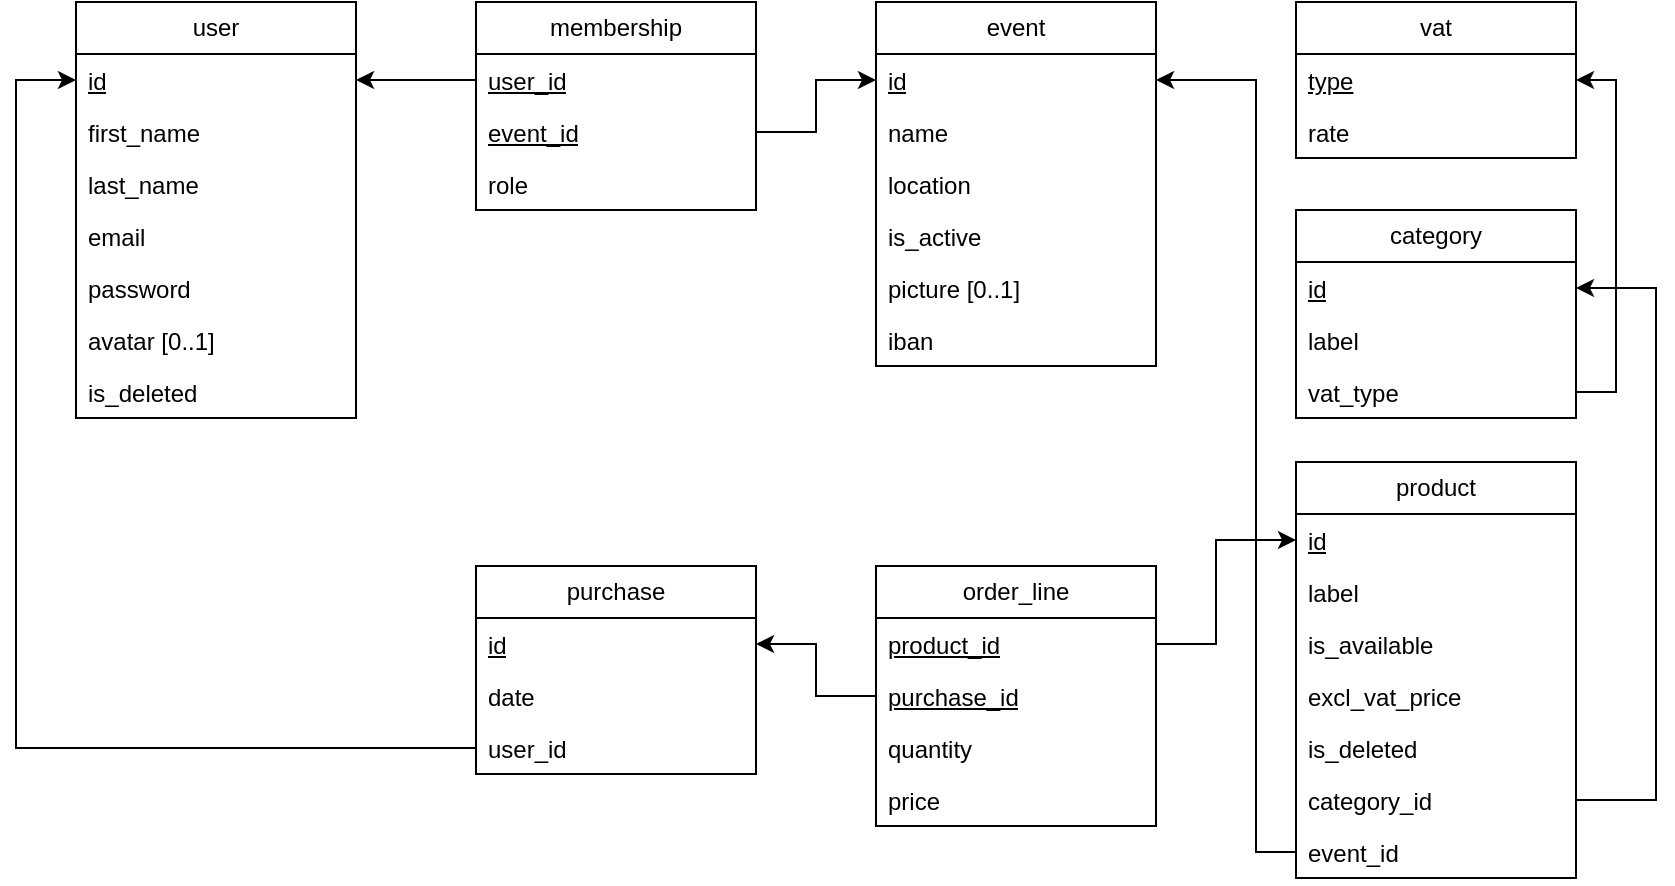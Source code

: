 <mxfile version="28.2.5">
  <diagram name="Page-1" id="-NmXeX2zB9LZw_R7Nh8v">
    <mxGraphModel dx="847" dy="588" grid="1" gridSize="10" guides="1" tooltips="1" connect="1" arrows="1" fold="1" page="1" pageScale="1" pageWidth="850" pageHeight="1100" math="0" shadow="0">
      <root>
        <mxCell id="0" />
        <mxCell id="1" parent="0" />
        <mxCell id="fDFG5wrpPBn4K7znVdC_-2" value="user" style="swimlane;fontStyle=0;childLayout=stackLayout;horizontal=1;startSize=26;fillColor=none;horizontalStack=0;resizeParent=1;resizeParentMax=0;resizeLast=0;collapsible=1;marginBottom=0;whiteSpace=wrap;html=1;" parent="1" vertex="1">
          <mxGeometry x="40" y="190" width="140" height="208" as="geometry" />
        </mxCell>
        <mxCell id="fDFG5wrpPBn4K7znVdC_-3" value="id" style="text;strokeColor=none;fillColor=none;align=left;verticalAlign=top;spacingLeft=4;spacingRight=4;overflow=hidden;rotatable=0;points=[[0,0.5],[1,0.5]];portConstraint=eastwest;whiteSpace=wrap;html=1;fontStyle=4" parent="fDFG5wrpPBn4K7znVdC_-2" vertex="1">
          <mxGeometry y="26" width="140" height="26" as="geometry" />
        </mxCell>
        <mxCell id="fDFG5wrpPBn4K7znVdC_-4" value="first_name" style="text;strokeColor=none;fillColor=none;align=left;verticalAlign=top;spacingLeft=4;spacingRight=4;overflow=hidden;rotatable=0;points=[[0,0.5],[1,0.5]];portConstraint=eastwest;whiteSpace=wrap;html=1;" parent="fDFG5wrpPBn4K7znVdC_-2" vertex="1">
          <mxGeometry y="52" width="140" height="26" as="geometry" />
        </mxCell>
        <mxCell id="fDFG5wrpPBn4K7znVdC_-5" value="last_name" style="text;strokeColor=none;fillColor=none;align=left;verticalAlign=top;spacingLeft=4;spacingRight=4;overflow=hidden;rotatable=0;points=[[0,0.5],[1,0.5]];portConstraint=eastwest;whiteSpace=wrap;html=1;" parent="fDFG5wrpPBn4K7znVdC_-2" vertex="1">
          <mxGeometry y="78" width="140" height="26" as="geometry" />
        </mxCell>
        <mxCell id="fDFG5wrpPBn4K7znVdC_-6" value="email" style="text;strokeColor=none;fillColor=none;align=left;verticalAlign=top;spacingLeft=4;spacingRight=4;overflow=hidden;rotatable=0;points=[[0,0.5],[1,0.5]];portConstraint=eastwest;whiteSpace=wrap;html=1;" parent="fDFG5wrpPBn4K7znVdC_-2" vertex="1">
          <mxGeometry y="104" width="140" height="26" as="geometry" />
        </mxCell>
        <mxCell id="fDFG5wrpPBn4K7znVdC_-8" value="password" style="text;strokeColor=none;fillColor=none;align=left;verticalAlign=top;spacingLeft=4;spacingRight=4;overflow=hidden;rotatable=0;points=[[0,0.5],[1,0.5]];portConstraint=eastwest;whiteSpace=wrap;html=1;" parent="fDFG5wrpPBn4K7znVdC_-2" vertex="1">
          <mxGeometry y="130" width="140" height="26" as="geometry" />
        </mxCell>
        <mxCell id="fDFG5wrpPBn4K7znVdC_-63" value="avatar [0..1]" style="text;strokeColor=none;fillColor=none;align=left;verticalAlign=top;spacingLeft=4;spacingRight=4;overflow=hidden;rotatable=0;points=[[0,0.5],[1,0.5]];portConstraint=eastwest;whiteSpace=wrap;html=1;" parent="fDFG5wrpPBn4K7znVdC_-2" vertex="1">
          <mxGeometry y="156" width="140" height="26" as="geometry" />
        </mxCell>
        <mxCell id="D7nFpXn1GkuAeP-L_vqH-1" value="is_deleted" style="text;strokeColor=none;fillColor=none;align=left;verticalAlign=top;spacingLeft=4;spacingRight=4;overflow=hidden;rotatable=0;points=[[0,0.5],[1,0.5]];portConstraint=eastwest;whiteSpace=wrap;html=1;" parent="fDFG5wrpPBn4K7znVdC_-2" vertex="1">
          <mxGeometry y="182" width="140" height="26" as="geometry" />
        </mxCell>
        <mxCell id="fDFG5wrpPBn4K7znVdC_-21" value="event" style="swimlane;fontStyle=0;childLayout=stackLayout;horizontal=1;startSize=26;fillColor=none;horizontalStack=0;resizeParent=1;resizeParentMax=0;resizeLast=0;collapsible=1;marginBottom=0;whiteSpace=wrap;html=1;" parent="1" vertex="1">
          <mxGeometry x="440" y="190" width="140" height="182" as="geometry" />
        </mxCell>
        <mxCell id="fDFG5wrpPBn4K7znVdC_-22" value="id" style="text;strokeColor=none;fillColor=none;align=left;verticalAlign=top;spacingLeft=4;spacingRight=4;overflow=hidden;rotatable=0;points=[[0,0.5],[1,0.5]];portConstraint=eastwest;whiteSpace=wrap;html=1;fontStyle=4" parent="fDFG5wrpPBn4K7znVdC_-21" vertex="1">
          <mxGeometry y="26" width="140" height="26" as="geometry" />
        </mxCell>
        <mxCell id="fDFG5wrpPBn4K7znVdC_-42" value="name" style="text;strokeColor=none;fillColor=none;align=left;verticalAlign=top;spacingLeft=4;spacingRight=4;overflow=hidden;rotatable=0;points=[[0,0.5],[1,0.5]];portConstraint=eastwest;whiteSpace=wrap;html=1;" parent="fDFG5wrpPBn4K7znVdC_-21" vertex="1">
          <mxGeometry y="52" width="140" height="26" as="geometry" />
        </mxCell>
        <mxCell id="fDFG5wrpPBn4K7znVdC_-43" value="location" style="text;strokeColor=none;fillColor=none;align=left;verticalAlign=top;spacingLeft=4;spacingRight=4;overflow=hidden;rotatable=0;points=[[0,0.5],[1,0.5]];portConstraint=eastwest;whiteSpace=wrap;html=1;" parent="fDFG5wrpPBn4K7znVdC_-21" vertex="1">
          <mxGeometry y="78" width="140" height="26" as="geometry" />
        </mxCell>
        <mxCell id="fDFG5wrpPBn4K7znVdC_-44" value="is_active" style="text;strokeColor=none;fillColor=none;align=left;verticalAlign=top;spacingLeft=4;spacingRight=4;overflow=hidden;rotatable=0;points=[[0,0.5],[1,0.5]];portConstraint=eastwest;whiteSpace=wrap;html=1;" parent="fDFG5wrpPBn4K7znVdC_-21" vertex="1">
          <mxGeometry y="104" width="140" height="26" as="geometry" />
        </mxCell>
        <mxCell id="fDFG5wrpPBn4K7znVdC_-69" value="picture [0..1]" style="text;strokeColor=none;fillColor=none;align=left;verticalAlign=top;spacingLeft=4;spacingRight=4;overflow=hidden;rotatable=0;points=[[0,0.5],[1,0.5]];portConstraint=eastwest;whiteSpace=wrap;html=1;" parent="fDFG5wrpPBn4K7znVdC_-21" vertex="1">
          <mxGeometry y="130" width="140" height="26" as="geometry" />
        </mxCell>
        <mxCell id="mJRbUseoItTlyPK5sgMh-3" value="iban" style="text;strokeColor=none;fillColor=none;align=left;verticalAlign=top;spacingLeft=4;spacingRight=4;overflow=hidden;rotatable=0;points=[[0,0.5],[1,0.5]];portConstraint=eastwest;whiteSpace=wrap;html=1;" vertex="1" parent="fDFG5wrpPBn4K7znVdC_-21">
          <mxGeometry y="156" width="140" height="26" as="geometry" />
        </mxCell>
        <mxCell id="fDFG5wrpPBn4K7znVdC_-25" value="purchase" style="swimlane;fontStyle=0;childLayout=stackLayout;horizontal=1;startSize=26;fillColor=none;horizontalStack=0;resizeParent=1;resizeParentMax=0;resizeLast=0;collapsible=1;marginBottom=0;whiteSpace=wrap;html=1;" parent="1" vertex="1">
          <mxGeometry x="240" y="472" width="140" height="104" as="geometry" />
        </mxCell>
        <mxCell id="fDFG5wrpPBn4K7znVdC_-26" value="id" style="text;strokeColor=none;fillColor=none;align=left;verticalAlign=top;spacingLeft=4;spacingRight=4;overflow=hidden;rotatable=0;points=[[0,0.5],[1,0.5]];portConstraint=eastwest;whiteSpace=wrap;html=1;fontStyle=4" parent="fDFG5wrpPBn4K7znVdC_-25" vertex="1">
          <mxGeometry y="26" width="140" height="26" as="geometry" />
        </mxCell>
        <mxCell id="fDFG5wrpPBn4K7znVdC_-65" value="date" style="text;strokeColor=none;fillColor=none;align=left;verticalAlign=top;spacingLeft=4;spacingRight=4;overflow=hidden;rotatable=0;points=[[0,0.5],[1,0.5]];portConstraint=eastwest;whiteSpace=wrap;html=1;" parent="fDFG5wrpPBn4K7znVdC_-25" vertex="1">
          <mxGeometry y="52" width="140" height="26" as="geometry" />
        </mxCell>
        <mxCell id="y2hwcqa91ADn_D7dQQcH-7" value="user_id" style="text;strokeColor=none;fillColor=none;align=left;verticalAlign=top;spacingLeft=4;spacingRight=4;overflow=hidden;rotatable=0;points=[[0,0.5],[1,0.5]];portConstraint=eastwest;whiteSpace=wrap;html=1;" parent="fDFG5wrpPBn4K7znVdC_-25" vertex="1">
          <mxGeometry y="78" width="140" height="26" as="geometry" />
        </mxCell>
        <mxCell id="fDFG5wrpPBn4K7znVdC_-27" value="product" style="swimlane;fontStyle=0;childLayout=stackLayout;horizontal=1;startSize=26;fillColor=none;horizontalStack=0;resizeParent=1;resizeParentMax=0;resizeLast=0;collapsible=1;marginBottom=0;whiteSpace=wrap;html=1;" parent="1" vertex="1">
          <mxGeometry x="650" y="420" width="140" height="208" as="geometry" />
        </mxCell>
        <mxCell id="fDFG5wrpPBn4K7znVdC_-28" value="id" style="text;strokeColor=none;fillColor=none;align=left;verticalAlign=top;spacingLeft=4;spacingRight=4;overflow=hidden;rotatable=0;points=[[0,0.5],[1,0.5]];portConstraint=eastwest;whiteSpace=wrap;html=1;fontStyle=4" parent="fDFG5wrpPBn4K7znVdC_-27" vertex="1">
          <mxGeometry y="26" width="140" height="26" as="geometry" />
        </mxCell>
        <mxCell id="fDFG5wrpPBn4K7znVdC_-47" value="label" style="text;strokeColor=none;fillColor=none;align=left;verticalAlign=top;spacingLeft=4;spacingRight=4;overflow=hidden;rotatable=0;points=[[0,0.5],[1,0.5]];portConstraint=eastwest;whiteSpace=wrap;html=1;" parent="fDFG5wrpPBn4K7znVdC_-27" vertex="1">
          <mxGeometry y="52" width="140" height="26" as="geometry" />
        </mxCell>
        <mxCell id="fDFG5wrpPBn4K7znVdC_-48" value="is_available" style="text;strokeColor=none;fillColor=none;align=left;verticalAlign=top;spacingLeft=4;spacingRight=4;overflow=hidden;rotatable=0;points=[[0,0.5],[1,0.5]];portConstraint=eastwest;whiteSpace=wrap;html=1;" parent="fDFG5wrpPBn4K7znVdC_-27" vertex="1">
          <mxGeometry y="78" width="140" height="26" as="geometry" />
        </mxCell>
        <mxCell id="fDFG5wrpPBn4K7znVdC_-49" value="excl_vat_price" style="text;strokeColor=none;fillColor=none;align=left;verticalAlign=top;spacingLeft=4;spacingRight=4;overflow=hidden;rotatable=0;points=[[0,0.5],[1,0.5]];portConstraint=eastwest;whiteSpace=wrap;html=1;" parent="fDFG5wrpPBn4K7znVdC_-27" vertex="1">
          <mxGeometry y="104" width="140" height="26" as="geometry" />
        </mxCell>
        <mxCell id="fDFG5wrpPBn4K7znVdC_-62" value="is_deleted" style="text;strokeColor=none;fillColor=none;align=left;verticalAlign=top;spacingLeft=4;spacingRight=4;overflow=hidden;rotatable=0;points=[[0,0.5],[1,0.5]];portConstraint=eastwest;whiteSpace=wrap;html=1;" parent="fDFG5wrpPBn4K7znVdC_-27" vertex="1">
          <mxGeometry y="130" width="140" height="26" as="geometry" />
        </mxCell>
        <mxCell id="y2hwcqa91ADn_D7dQQcH-17" value="category_id" style="text;strokeColor=none;fillColor=none;align=left;verticalAlign=top;spacingLeft=4;spacingRight=4;overflow=hidden;rotatable=0;points=[[0,0.5],[1,0.5]];portConstraint=eastwest;whiteSpace=wrap;html=1;" parent="fDFG5wrpPBn4K7znVdC_-27" vertex="1">
          <mxGeometry y="156" width="140" height="26" as="geometry" />
        </mxCell>
        <mxCell id="y2hwcqa91ADn_D7dQQcH-18" value="event_id" style="text;strokeColor=none;fillColor=none;align=left;verticalAlign=top;spacingLeft=4;spacingRight=4;overflow=hidden;rotatable=0;points=[[0,0.5],[1,0.5]];portConstraint=eastwest;whiteSpace=wrap;html=1;" parent="fDFG5wrpPBn4K7znVdC_-27" vertex="1">
          <mxGeometry y="182" width="140" height="26" as="geometry" />
        </mxCell>
        <mxCell id="fDFG5wrpPBn4K7znVdC_-31" value="category" style="swimlane;fontStyle=0;childLayout=stackLayout;horizontal=1;startSize=26;fillColor=none;horizontalStack=0;resizeParent=1;resizeParentMax=0;resizeLast=0;collapsible=1;marginBottom=0;whiteSpace=wrap;html=1;" parent="1" vertex="1">
          <mxGeometry x="650" y="294" width="140" height="104" as="geometry" />
        </mxCell>
        <mxCell id="fDFG5wrpPBn4K7znVdC_-32" value="id" style="text;strokeColor=none;fillColor=none;align=left;verticalAlign=top;spacingLeft=4;spacingRight=4;overflow=hidden;rotatable=0;points=[[0,0.5],[1,0.5]];portConstraint=eastwest;whiteSpace=wrap;html=1;fontStyle=4" parent="fDFG5wrpPBn4K7znVdC_-31" vertex="1">
          <mxGeometry y="26" width="140" height="26" as="geometry" />
        </mxCell>
        <mxCell id="fDFG5wrpPBn4K7znVdC_-46" value="label" style="text;strokeColor=none;fillColor=none;align=left;verticalAlign=top;spacingLeft=4;spacingRight=4;overflow=hidden;rotatable=0;points=[[0,0.5],[1,0.5]];portConstraint=eastwest;whiteSpace=wrap;html=1;" parent="fDFG5wrpPBn4K7znVdC_-31" vertex="1">
          <mxGeometry y="52" width="140" height="26" as="geometry" />
        </mxCell>
        <mxCell id="y2hwcqa91ADn_D7dQQcH-22" value="vat_type" style="text;strokeColor=none;fillColor=none;align=left;verticalAlign=top;spacingLeft=4;spacingRight=4;overflow=hidden;rotatable=0;points=[[0,0.5],[1,0.5]];portConstraint=eastwest;whiteSpace=wrap;html=1;" parent="fDFG5wrpPBn4K7znVdC_-31" vertex="1">
          <mxGeometry y="78" width="140" height="26" as="geometry" />
        </mxCell>
        <mxCell id="fDFG5wrpPBn4K7znVdC_-33" value="vat" style="swimlane;fontStyle=0;childLayout=stackLayout;horizontal=1;startSize=26;fillColor=none;horizontalStack=0;resizeParent=1;resizeParentMax=0;resizeLast=0;collapsible=1;marginBottom=0;whiteSpace=wrap;html=1;" parent="1" vertex="1">
          <mxGeometry x="650" y="190" width="140" height="78" as="geometry" />
        </mxCell>
        <mxCell id="fDFG5wrpPBn4K7znVdC_-34" value="type" style="text;strokeColor=none;fillColor=none;align=left;verticalAlign=top;spacingLeft=4;spacingRight=4;overflow=hidden;rotatable=0;points=[[0,0.5],[1,0.5]];portConstraint=eastwest;whiteSpace=wrap;html=1;fontStyle=4" parent="fDFG5wrpPBn4K7znVdC_-33" vertex="1">
          <mxGeometry y="26" width="140" height="26" as="geometry" />
        </mxCell>
        <mxCell id="fDFG5wrpPBn4K7znVdC_-45" value="rate" style="text;strokeColor=none;fillColor=none;align=left;verticalAlign=top;spacingLeft=4;spacingRight=4;overflow=hidden;rotatable=0;points=[[0,0.5],[1,0.5]];portConstraint=eastwest;whiteSpace=wrap;html=1;" parent="fDFG5wrpPBn4K7znVdC_-33" vertex="1">
          <mxGeometry y="52" width="140" height="26" as="geometry" />
        </mxCell>
        <mxCell id="y2hwcqa91ADn_D7dQQcH-5" style="edgeStyle=orthogonalEdgeStyle;rounded=0;orthogonalLoop=1;jettySize=auto;html=1;exitX=0;exitY=0.5;exitDx=0;exitDy=0;entryX=1;entryY=0.5;entryDx=0;entryDy=0;" parent="1" source="y2hwcqa91ADn_D7dQQcH-1" target="fDFG5wrpPBn4K7znVdC_-3" edge="1">
          <mxGeometry relative="1" as="geometry" />
        </mxCell>
        <mxCell id="y2hwcqa91ADn_D7dQQcH-6" style="edgeStyle=orthogonalEdgeStyle;rounded=0;orthogonalLoop=1;jettySize=auto;html=1;exitX=1;exitY=0.5;exitDx=0;exitDy=0;entryX=0;entryY=0.5;entryDx=0;entryDy=0;" parent="1" source="y2hwcqa91ADn_D7dQQcH-2" target="fDFG5wrpPBn4K7znVdC_-22" edge="1">
          <mxGeometry relative="1" as="geometry" />
        </mxCell>
        <mxCell id="fDFG5wrpPBn4K7znVdC_-14" value="membership" style="swimlane;fontStyle=0;childLayout=stackLayout;horizontal=1;startSize=26;fillColor=none;horizontalStack=0;resizeParent=1;resizeParentMax=0;resizeLast=0;collapsible=1;marginBottom=0;whiteSpace=wrap;html=1;" parent="1" vertex="1">
          <mxGeometry x="240" y="190" width="140" height="104" as="geometry" />
        </mxCell>
        <mxCell id="y2hwcqa91ADn_D7dQQcH-1" value="user_id" style="text;strokeColor=none;fillColor=none;align=left;verticalAlign=top;spacingLeft=4;spacingRight=4;overflow=hidden;rotatable=0;points=[[0,0.5],[1,0.5]];portConstraint=eastwest;whiteSpace=wrap;html=1;fontStyle=4" parent="fDFG5wrpPBn4K7znVdC_-14" vertex="1">
          <mxGeometry y="26" width="140" height="26" as="geometry" />
        </mxCell>
        <mxCell id="y2hwcqa91ADn_D7dQQcH-2" value="event_id" style="text;strokeColor=none;fillColor=none;align=left;verticalAlign=top;spacingLeft=4;spacingRight=4;overflow=hidden;rotatable=0;points=[[0,0.5],[1,0.5]];portConstraint=eastwest;whiteSpace=wrap;html=1;fontStyle=4" parent="fDFG5wrpPBn4K7znVdC_-14" vertex="1">
          <mxGeometry y="52" width="140" height="26" as="geometry" />
        </mxCell>
        <mxCell id="fDFG5wrpPBn4K7znVdC_-20" value="role" style="text;strokeColor=none;fillColor=none;align=left;verticalAlign=top;spacingLeft=4;spacingRight=4;overflow=hidden;rotatable=0;points=[[0,0.5],[1,0.5]];portConstraint=eastwest;whiteSpace=wrap;html=1;fontStyle=0" parent="fDFG5wrpPBn4K7znVdC_-14" vertex="1">
          <mxGeometry y="78" width="140" height="26" as="geometry" />
        </mxCell>
        <mxCell id="y2hwcqa91ADn_D7dQQcH-8" style="edgeStyle=orthogonalEdgeStyle;rounded=0;orthogonalLoop=1;jettySize=auto;html=1;exitX=0;exitY=0.5;exitDx=0;exitDy=0;entryX=0;entryY=0.5;entryDx=0;entryDy=0;" parent="1" source="y2hwcqa91ADn_D7dQQcH-7" target="fDFG5wrpPBn4K7znVdC_-3" edge="1">
          <mxGeometry relative="1" as="geometry">
            <Array as="points">
              <mxPoint x="10" y="563" />
              <mxPoint x="10" y="229" />
            </Array>
          </mxGeometry>
        </mxCell>
        <mxCell id="y2hwcqa91ADn_D7dQQcH-15" style="edgeStyle=orthogonalEdgeStyle;rounded=0;orthogonalLoop=1;jettySize=auto;html=1;exitX=0;exitY=0.5;exitDx=0;exitDy=0;entryX=1;entryY=0.5;entryDx=0;entryDy=0;" parent="1" source="y2hwcqa91ADn_D7dQQcH-12" target="fDFG5wrpPBn4K7znVdC_-26" edge="1">
          <mxGeometry relative="1" as="geometry" />
        </mxCell>
        <mxCell id="y2hwcqa91ADn_D7dQQcH-16" style="edgeStyle=orthogonalEdgeStyle;rounded=0;orthogonalLoop=1;jettySize=auto;html=1;exitX=1;exitY=0.5;exitDx=0;exitDy=0;entryX=0;entryY=0.5;entryDx=0;entryDy=0;" parent="1" source="y2hwcqa91ADn_D7dQQcH-13" target="fDFG5wrpPBn4K7znVdC_-28" edge="1">
          <mxGeometry relative="1" as="geometry">
            <Array as="points">
              <mxPoint x="610" y="511" />
              <mxPoint x="610" y="459" />
            </Array>
          </mxGeometry>
        </mxCell>
        <mxCell id="y2hwcqa91ADn_D7dQQcH-20" style="edgeStyle=orthogonalEdgeStyle;rounded=0;orthogonalLoop=1;jettySize=auto;html=1;exitX=0;exitY=0.5;exitDx=0;exitDy=0;entryX=1;entryY=0.5;entryDx=0;entryDy=0;" parent="1" source="y2hwcqa91ADn_D7dQQcH-18" target="fDFG5wrpPBn4K7znVdC_-22" edge="1">
          <mxGeometry relative="1" as="geometry">
            <Array as="points">
              <mxPoint x="630" y="615" />
              <mxPoint x="630" y="229" />
            </Array>
          </mxGeometry>
        </mxCell>
        <mxCell id="y2hwcqa91ADn_D7dQQcH-21" style="edgeStyle=orthogonalEdgeStyle;rounded=0;orthogonalLoop=1;jettySize=auto;html=1;exitX=1;exitY=0.5;exitDx=0;exitDy=0;entryX=1;entryY=0.5;entryDx=0;entryDy=0;" parent="1" source="y2hwcqa91ADn_D7dQQcH-17" target="fDFG5wrpPBn4K7znVdC_-32" edge="1">
          <mxGeometry relative="1" as="geometry">
            <Array as="points">
              <mxPoint x="830" y="589" />
              <mxPoint x="830" y="333" />
            </Array>
          </mxGeometry>
        </mxCell>
        <mxCell id="y2hwcqa91ADn_D7dQQcH-23" style="edgeStyle=orthogonalEdgeStyle;rounded=0;orthogonalLoop=1;jettySize=auto;html=1;exitX=1;exitY=0.5;exitDx=0;exitDy=0;entryX=1;entryY=0.5;entryDx=0;entryDy=0;" parent="1" source="y2hwcqa91ADn_D7dQQcH-22" target="fDFG5wrpPBn4K7znVdC_-34" edge="1">
          <mxGeometry relative="1" as="geometry">
            <Array as="points">
              <mxPoint x="810" y="385" />
              <mxPoint x="810" y="229" />
            </Array>
          </mxGeometry>
        </mxCell>
        <mxCell id="fDFG5wrpPBn4K7znVdC_-23" value="order_line" style="swimlane;fontStyle=0;childLayout=stackLayout;horizontal=1;startSize=26;fillColor=none;horizontalStack=0;resizeParent=1;resizeParentMax=0;resizeLast=0;collapsible=1;marginBottom=0;whiteSpace=wrap;html=1;" parent="1" vertex="1">
          <mxGeometry x="440" y="472" width="140" height="130" as="geometry" />
        </mxCell>
        <mxCell id="y2hwcqa91ADn_D7dQQcH-13" value="product_id" style="text;strokeColor=none;fillColor=none;align=left;verticalAlign=top;spacingLeft=4;spacingRight=4;overflow=hidden;rotatable=0;points=[[0,0.5],[1,0.5]];portConstraint=eastwest;whiteSpace=wrap;html=1;fontStyle=4" parent="fDFG5wrpPBn4K7znVdC_-23" vertex="1">
          <mxGeometry y="26" width="140" height="26" as="geometry" />
        </mxCell>
        <mxCell id="y2hwcqa91ADn_D7dQQcH-12" value="purchase_id" style="text;strokeColor=none;fillColor=none;align=left;verticalAlign=top;spacingLeft=4;spacingRight=4;overflow=hidden;rotatable=0;points=[[0,0.5],[1,0.5]];portConstraint=eastwest;whiteSpace=wrap;html=1;fontStyle=4" parent="fDFG5wrpPBn4K7znVdC_-23" vertex="1">
          <mxGeometry y="52" width="140" height="26" as="geometry" />
        </mxCell>
        <mxCell id="fDFG5wrpPBn4K7znVdC_-64" value="quantity" style="text;strokeColor=none;fillColor=none;align=left;verticalAlign=top;spacingLeft=4;spacingRight=4;overflow=hidden;rotatable=0;points=[[0,0.5],[1,0.5]];portConstraint=eastwest;whiteSpace=wrap;html=1;" parent="fDFG5wrpPBn4K7znVdC_-23" vertex="1">
          <mxGeometry y="78" width="140" height="26" as="geometry" />
        </mxCell>
        <mxCell id="fDFG5wrpPBn4K7znVdC_-67" value="price" style="text;strokeColor=none;fillColor=none;align=left;verticalAlign=top;spacingLeft=4;spacingRight=4;overflow=hidden;rotatable=0;points=[[0,0.5],[1,0.5]];portConstraint=eastwest;whiteSpace=wrap;html=1;" parent="fDFG5wrpPBn4K7znVdC_-23" vertex="1">
          <mxGeometry y="104" width="140" height="26" as="geometry" />
        </mxCell>
      </root>
    </mxGraphModel>
  </diagram>
</mxfile>
